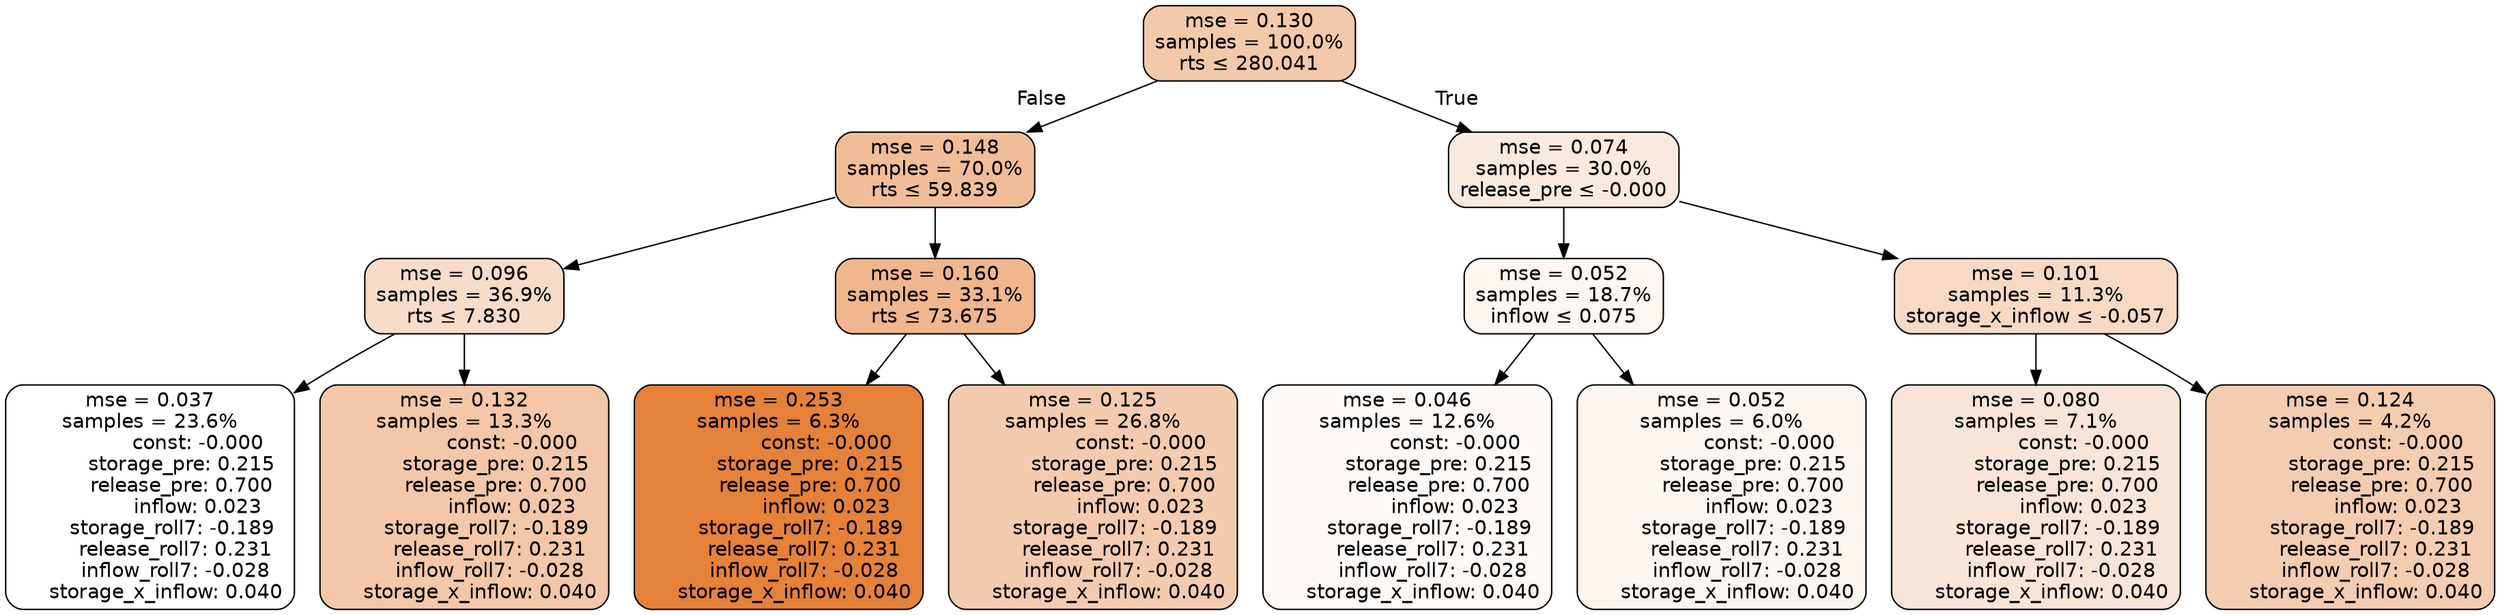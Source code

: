 digraph tree {
node [shape=rectangle, style="filled, rounded", color="black", fontname=helvetica] ;
edge [fontname=helvetica] ;
	"0" [label="mse = 0.130
samples = 100.0%
rts &le; 280.041", fillcolor="#f3c9aa"]
	"1" [label="mse = 0.148
samples = 70.0%
rts &le; 59.839", fillcolor="#f1bd98"]
	"2" [label="mse = 0.096
samples = 36.9%
rts &le; 7.830", fillcolor="#f7dcc9"]
	"3" [label="mse = 0.037
samples = 23.6%
               const: -0.000
          storage_pre: 0.215
          release_pre: 0.700
               inflow: 0.023
       storage_roll7: -0.189
        release_roll7: 0.231
        inflow_roll7: -0.028
     storage_x_inflow: 0.040", fillcolor="#ffffff"]
	"4" [label="mse = 0.132
samples = 13.3%
               const: -0.000
          storage_pre: 0.215
          release_pre: 0.700
               inflow: 0.023
       storage_roll7: -0.189
        release_roll7: 0.231
        inflow_roll7: -0.028
     storage_x_inflow: 0.040", fillcolor="#f3c7a7"]
	"5" [label="mse = 0.160
samples = 33.1%
rts &le; 73.675", fillcolor="#f0b68d"]
	"6" [label="mse = 0.253
samples = 6.3%
               const: -0.000
          storage_pre: 0.215
          release_pre: 0.700
               inflow: 0.023
       storage_roll7: -0.189
        release_roll7: 0.231
        inflow_roll7: -0.028
     storage_x_inflow: 0.040", fillcolor="#e58139"]
	"7" [label="mse = 0.125
samples = 26.8%
               const: -0.000
          storage_pre: 0.215
          release_pre: 0.700
               inflow: 0.023
       storage_roll7: -0.189
        release_roll7: 0.231
        inflow_roll7: -0.028
     storage_x_inflow: 0.040", fillcolor="#f4cbae"]
	"8" [label="mse = 0.074
samples = 30.0%
release_pre &le; -0.000", fillcolor="#fae9dd"]
	"9" [label="mse = 0.052
samples = 18.7%
inflow &le; 0.075", fillcolor="#fdf6f1"]
	"10" [label="mse = 0.046
samples = 12.6%
               const: -0.000
          storage_pre: 0.215
          release_pre: 0.700
               inflow: 0.023
       storage_roll7: -0.189
        release_roll7: 0.231
        inflow_roll7: -0.028
     storage_x_inflow: 0.040", fillcolor="#fdf9f7"]
	"11" [label="mse = 0.052
samples = 6.0%
               const: -0.000
          storage_pre: 0.215
          release_pre: 0.700
               inflow: 0.023
       storage_roll7: -0.189
        release_roll7: 0.231
        inflow_roll7: -0.028
     storage_x_inflow: 0.040", fillcolor="#fdf6f0"]
	"12" [label="mse = 0.101
samples = 11.3%
storage_x_inflow &le; -0.057", fillcolor="#f7d9c4"]
	"13" [label="mse = 0.080
samples = 7.1%
               const: -0.000
          storage_pre: 0.215
          release_pre: 0.700
               inflow: 0.023
       storage_roll7: -0.189
        release_roll7: 0.231
        inflow_roll7: -0.028
     storage_x_inflow: 0.040", fillcolor="#f9e5d7"]
	"14" [label="mse = 0.124
samples = 4.2%
               const: -0.000
          storage_pre: 0.215
          release_pre: 0.700
               inflow: 0.023
       storage_roll7: -0.189
        release_roll7: 0.231
        inflow_roll7: -0.028
     storage_x_inflow: 0.040", fillcolor="#f4ccaf"]

	"0" -> "1" [labeldistance=2.5, labelangle=45, headlabel="False"]
	"1" -> "2"
	"2" -> "3"
	"2" -> "4"
	"1" -> "5"
	"5" -> "6"
	"5" -> "7"
	"0" -> "8" [labeldistance=2.5, labelangle=-45, headlabel="True"]
	"8" -> "9"
	"9" -> "10"
	"9" -> "11"
	"8" -> "12"
	"12" -> "13"
	"12" -> "14"
}
